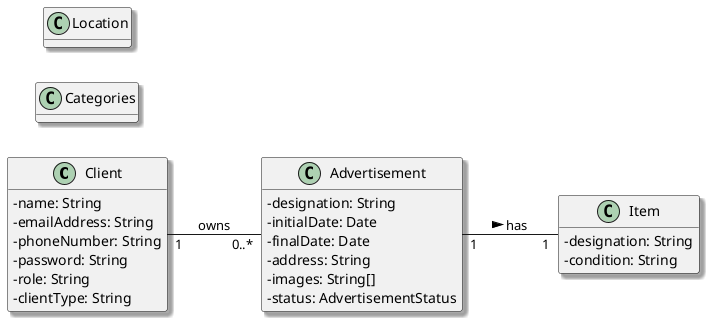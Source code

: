 @startuml
skinparam monochrome false
skinparam packageStyle rectangle
skinparam shadowing true
left to right direction
skinparam classAttributeIconSize 0
hide methods

class Client {
      - name: String
      - emailAddress: String
      - phoneNumber: String
      - password: String
      - role: String
      - clientType: String
}

class Item {
    - designation: String
    - condition: String
}

class Advertisement {
    - designation: String
    - initialDate: Date
    - finalDate: Date
    - address: String
    - images: String[]
    - status: AdvertisementStatus
}

class Categories

class Location

' --- Associações ---
Client "1" -- "0..*" Advertisement : owns
Advertisement "1" -- "1" Item : has >

@enduml

@enduml